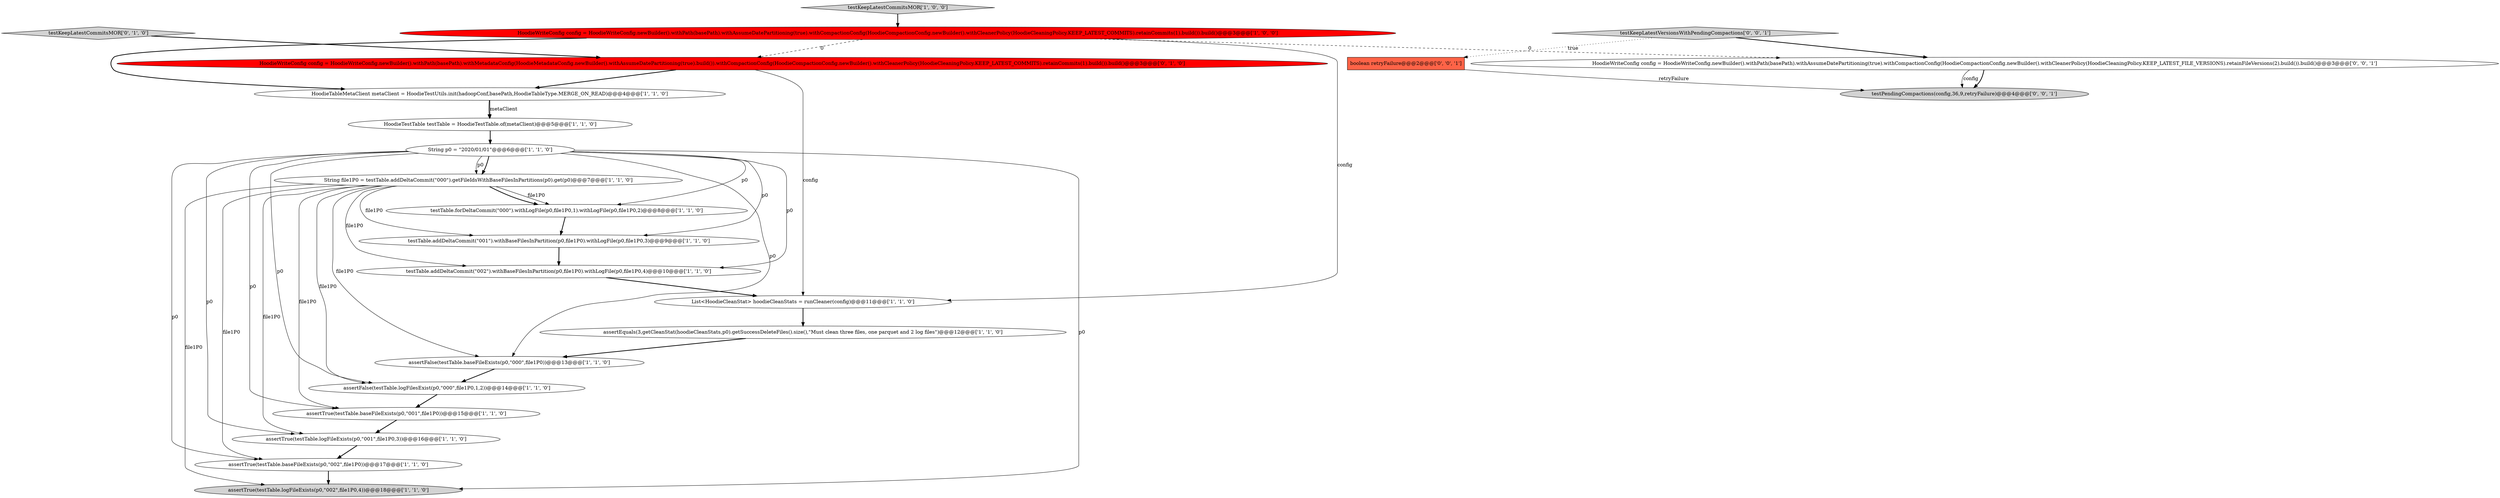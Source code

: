 digraph {
10 [style = filled, label = "testTable.addDeltaCommit(\"002\").withBaseFilesInPartition(p0,file1P0).withLogFile(p0,file1P0,4)@@@10@@@['1', '1', '0']", fillcolor = white, shape = ellipse image = "AAA0AAABBB1BBB"];
7 [style = filled, label = "String file1P0 = testTable.addDeltaCommit(\"000\").getFileIdsWithBaseFilesInPartitions(p0).get(p0)@@@7@@@['1', '1', '0']", fillcolor = white, shape = ellipse image = "AAA0AAABBB1BBB"];
19 [style = filled, label = "boolean retryFailure@@@2@@@['0', '0', '1']", fillcolor = tomato, shape = box image = "AAA0AAABBB3BBB"];
1 [style = filled, label = "HoodieTableMetaClient metaClient = HoodieTestUtils.init(hadoopConf,basePath,HoodieTableType.MERGE_ON_READ)@@@4@@@['1', '1', '0']", fillcolor = white, shape = ellipse image = "AAA0AAABBB1BBB"];
8 [style = filled, label = "List<HoodieCleanStat> hoodieCleanStats = runCleaner(config)@@@11@@@['1', '1', '0']", fillcolor = white, shape = ellipse image = "AAA0AAABBB1BBB"];
4 [style = filled, label = "assertTrue(testTable.baseFileExists(p0,\"002\",file1P0))@@@17@@@['1', '1', '0']", fillcolor = white, shape = ellipse image = "AAA0AAABBB1BBB"];
22 [style = filled, label = "testKeepLatestVersionsWithPendingCompactions['0', '0', '1']", fillcolor = lightgray, shape = diamond image = "AAA0AAABBB3BBB"];
15 [style = filled, label = "assertEquals(3,getCleanStat(hoodieCleanStats,p0).getSuccessDeleteFiles().size(),\"Must clean three files, one parquet and 2 log files\")@@@12@@@['1', '1', '0']", fillcolor = white, shape = ellipse image = "AAA0AAABBB1BBB"];
6 [style = filled, label = "assertFalse(testTable.logFilesExist(p0,\"000\",file1P0,1,2))@@@14@@@['1', '1', '0']", fillcolor = white, shape = ellipse image = "AAA0AAABBB1BBB"];
13 [style = filled, label = "assertTrue(testTable.logFileExists(p0,\"001\",file1P0,3))@@@16@@@['1', '1', '0']", fillcolor = white, shape = ellipse image = "AAA0AAABBB1BBB"];
9 [style = filled, label = "HoodieWriteConfig config = HoodieWriteConfig.newBuilder().withPath(basePath).withAssumeDatePartitioning(true).withCompactionConfig(HoodieCompactionConfig.newBuilder().withCleanerPolicy(HoodieCleaningPolicy.KEEP_LATEST_COMMITS).retainCommits(1).build()).build()@@@3@@@['1', '0', '0']", fillcolor = red, shape = ellipse image = "AAA1AAABBB1BBB"];
0 [style = filled, label = "testKeepLatestCommitsMOR['1', '0', '0']", fillcolor = lightgray, shape = diamond image = "AAA0AAABBB1BBB"];
21 [style = filled, label = "testPendingCompactions(config,36,9,retryFailure)@@@4@@@['0', '0', '1']", fillcolor = lightgray, shape = ellipse image = "AAA0AAABBB3BBB"];
20 [style = filled, label = "HoodieWriteConfig config = HoodieWriteConfig.newBuilder().withPath(basePath).withAssumeDatePartitioning(true).withCompactionConfig(HoodieCompactionConfig.newBuilder().withCleanerPolicy(HoodieCleaningPolicy.KEEP_LATEST_FILE_VERSIONS).retainFileVersions(2).build()).build()@@@3@@@['0', '0', '1']", fillcolor = white, shape = ellipse image = "AAA0AAABBB3BBB"];
5 [style = filled, label = "HoodieTestTable testTable = HoodieTestTable.of(metaClient)@@@5@@@['1', '1', '0']", fillcolor = white, shape = ellipse image = "AAA0AAABBB1BBB"];
16 [style = filled, label = "assertTrue(testTable.logFileExists(p0,\"002\",file1P0,4))@@@18@@@['1', '1', '0']", fillcolor = lightgray, shape = ellipse image = "AAA0AAABBB1BBB"];
14 [style = filled, label = "String p0 = \"2020/01/01\"@@@6@@@['1', '1', '0']", fillcolor = white, shape = ellipse image = "AAA0AAABBB1BBB"];
12 [style = filled, label = "testTable.addDeltaCommit(\"001\").withBaseFilesInPartition(p0,file1P0).withLogFile(p0,file1P0,3)@@@9@@@['1', '1', '0']", fillcolor = white, shape = ellipse image = "AAA0AAABBB1BBB"];
17 [style = filled, label = "HoodieWriteConfig config = HoodieWriteConfig.newBuilder().withPath(basePath).withMetadataConfig(HoodieMetadataConfig.newBuilder().withAssumeDatePartitioning(true).build()).withCompactionConfig(HoodieCompactionConfig.newBuilder().withCleanerPolicy(HoodieCleaningPolicy.KEEP_LATEST_COMMITS).retainCommits(1).build()).build()@@@3@@@['0', '1', '0']", fillcolor = red, shape = ellipse image = "AAA1AAABBB2BBB"];
3 [style = filled, label = "assertFalse(testTable.baseFileExists(p0,\"000\",file1P0))@@@13@@@['1', '1', '0']", fillcolor = white, shape = ellipse image = "AAA0AAABBB1BBB"];
18 [style = filled, label = "testKeepLatestCommitsMOR['0', '1', '0']", fillcolor = lightgray, shape = diamond image = "AAA0AAABBB2BBB"];
11 [style = filled, label = "assertTrue(testTable.baseFileExists(p0,\"001\",file1P0))@@@15@@@['1', '1', '0']", fillcolor = white, shape = ellipse image = "AAA0AAABBB1BBB"];
2 [style = filled, label = "testTable.forDeltaCommit(\"000\").withLogFile(p0,file1P0,1).withLogFile(p0,file1P0,2)@@@8@@@['1', '1', '0']", fillcolor = white, shape = ellipse image = "AAA0AAABBB1BBB"];
1->5 [style = bold, label=""];
9->8 [style = solid, label="config"];
9->20 [style = dashed, label="0"];
0->9 [style = bold, label=""];
7->3 [style = solid, label="file1P0"];
7->13 [style = solid, label="file1P0"];
17->8 [style = solid, label="config"];
8->15 [style = bold, label=""];
22->19 [style = dotted, label="true"];
17->1 [style = bold, label=""];
14->2 [style = solid, label="p0"];
14->4 [style = solid, label="p0"];
7->12 [style = solid, label="file1P0"];
14->13 [style = solid, label="p0"];
7->2 [style = solid, label="file1P0"];
1->5 [style = solid, label="metaClient"];
7->11 [style = solid, label="file1P0"];
18->17 [style = bold, label=""];
3->6 [style = bold, label=""];
14->12 [style = solid, label="p0"];
5->14 [style = bold, label=""];
15->3 [style = bold, label=""];
7->4 [style = solid, label="file1P0"];
2->12 [style = bold, label=""];
14->7 [style = bold, label=""];
14->10 [style = solid, label="p0"];
20->21 [style = bold, label=""];
14->3 [style = solid, label="p0"];
7->16 [style = solid, label="file1P0"];
12->10 [style = bold, label=""];
14->11 [style = solid, label="p0"];
20->21 [style = solid, label="config"];
19->21 [style = solid, label="retryFailure"];
10->8 [style = bold, label=""];
22->20 [style = bold, label=""];
7->2 [style = bold, label=""];
14->6 [style = solid, label="p0"];
6->11 [style = bold, label=""];
14->16 [style = solid, label="p0"];
11->13 [style = bold, label=""];
9->17 [style = dashed, label="0"];
7->10 [style = solid, label="file1P0"];
9->1 [style = bold, label=""];
14->7 [style = solid, label="p0"];
7->6 [style = solid, label="file1P0"];
4->16 [style = bold, label=""];
13->4 [style = bold, label=""];
}
